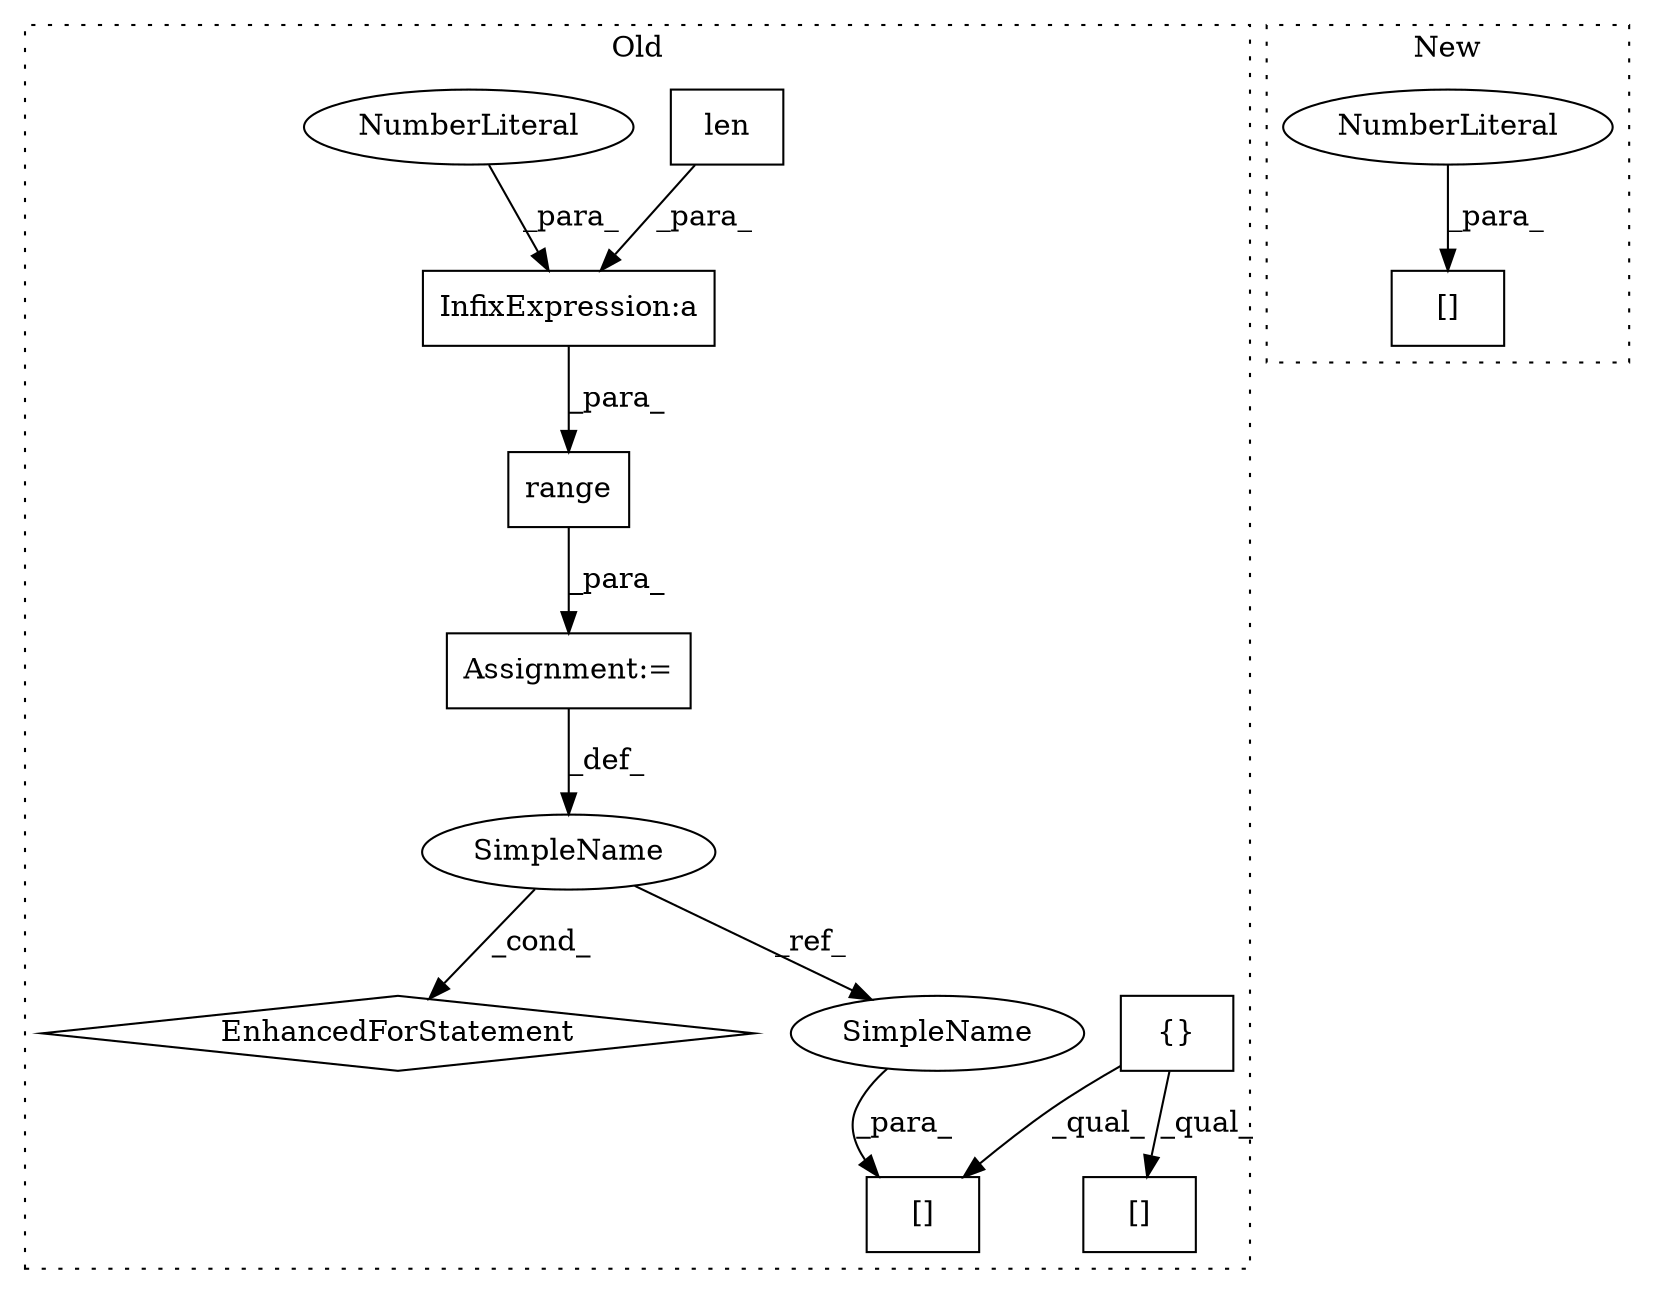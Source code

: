 digraph G {
subgraph cluster0 {
1 [label="range" a="32" s="13911,13933" l="6,1" shape="box"];
3 [label="Assignment:=" a="7" s="13850,13934" l="53,2" shape="box"];
4 [label="EnhancedForStatement" a="70" s="13850,13934" l="53,2" shape="diamond"];
5 [label="[]" a="2" s="13973,13983" l="9,1" shape="box"];
6 [label="SimpleName" a="42" s="13907" l="1" shape="ellipse"];
8 [label="len" a="32" s="13690,13704" l="4,1" shape="box"];
9 [label="{}" a="4" s="13669" l="2" shape="box"];
10 [label="InfixExpression:a" a="27" s="13929" l="3" shape="box"];
11 [label="[]" a="2" s="14188,14198" l="9,1" shape="box"];
12 [label="NumberLiteral" a="34" s="13932" l="1" shape="ellipse"];
13 [label="SimpleName" a="42" s="13982" l="1" shape="ellipse"];
label = "Old";
style="dotted";
}
subgraph cluster1 {
2 [label="[]" a="2" s="14410,14436" l="25,1" shape="box"];
7 [label="NumberLiteral" a="34" s="14435" l="1" shape="ellipse"];
label = "New";
style="dotted";
}
1 -> 3 [label="_para_"];
3 -> 6 [label="_def_"];
6 -> 13 [label="_ref_"];
6 -> 4 [label="_cond_"];
7 -> 2 [label="_para_"];
8 -> 10 [label="_para_"];
9 -> 5 [label="_qual_"];
9 -> 11 [label="_qual_"];
10 -> 1 [label="_para_"];
12 -> 10 [label="_para_"];
13 -> 5 [label="_para_"];
}